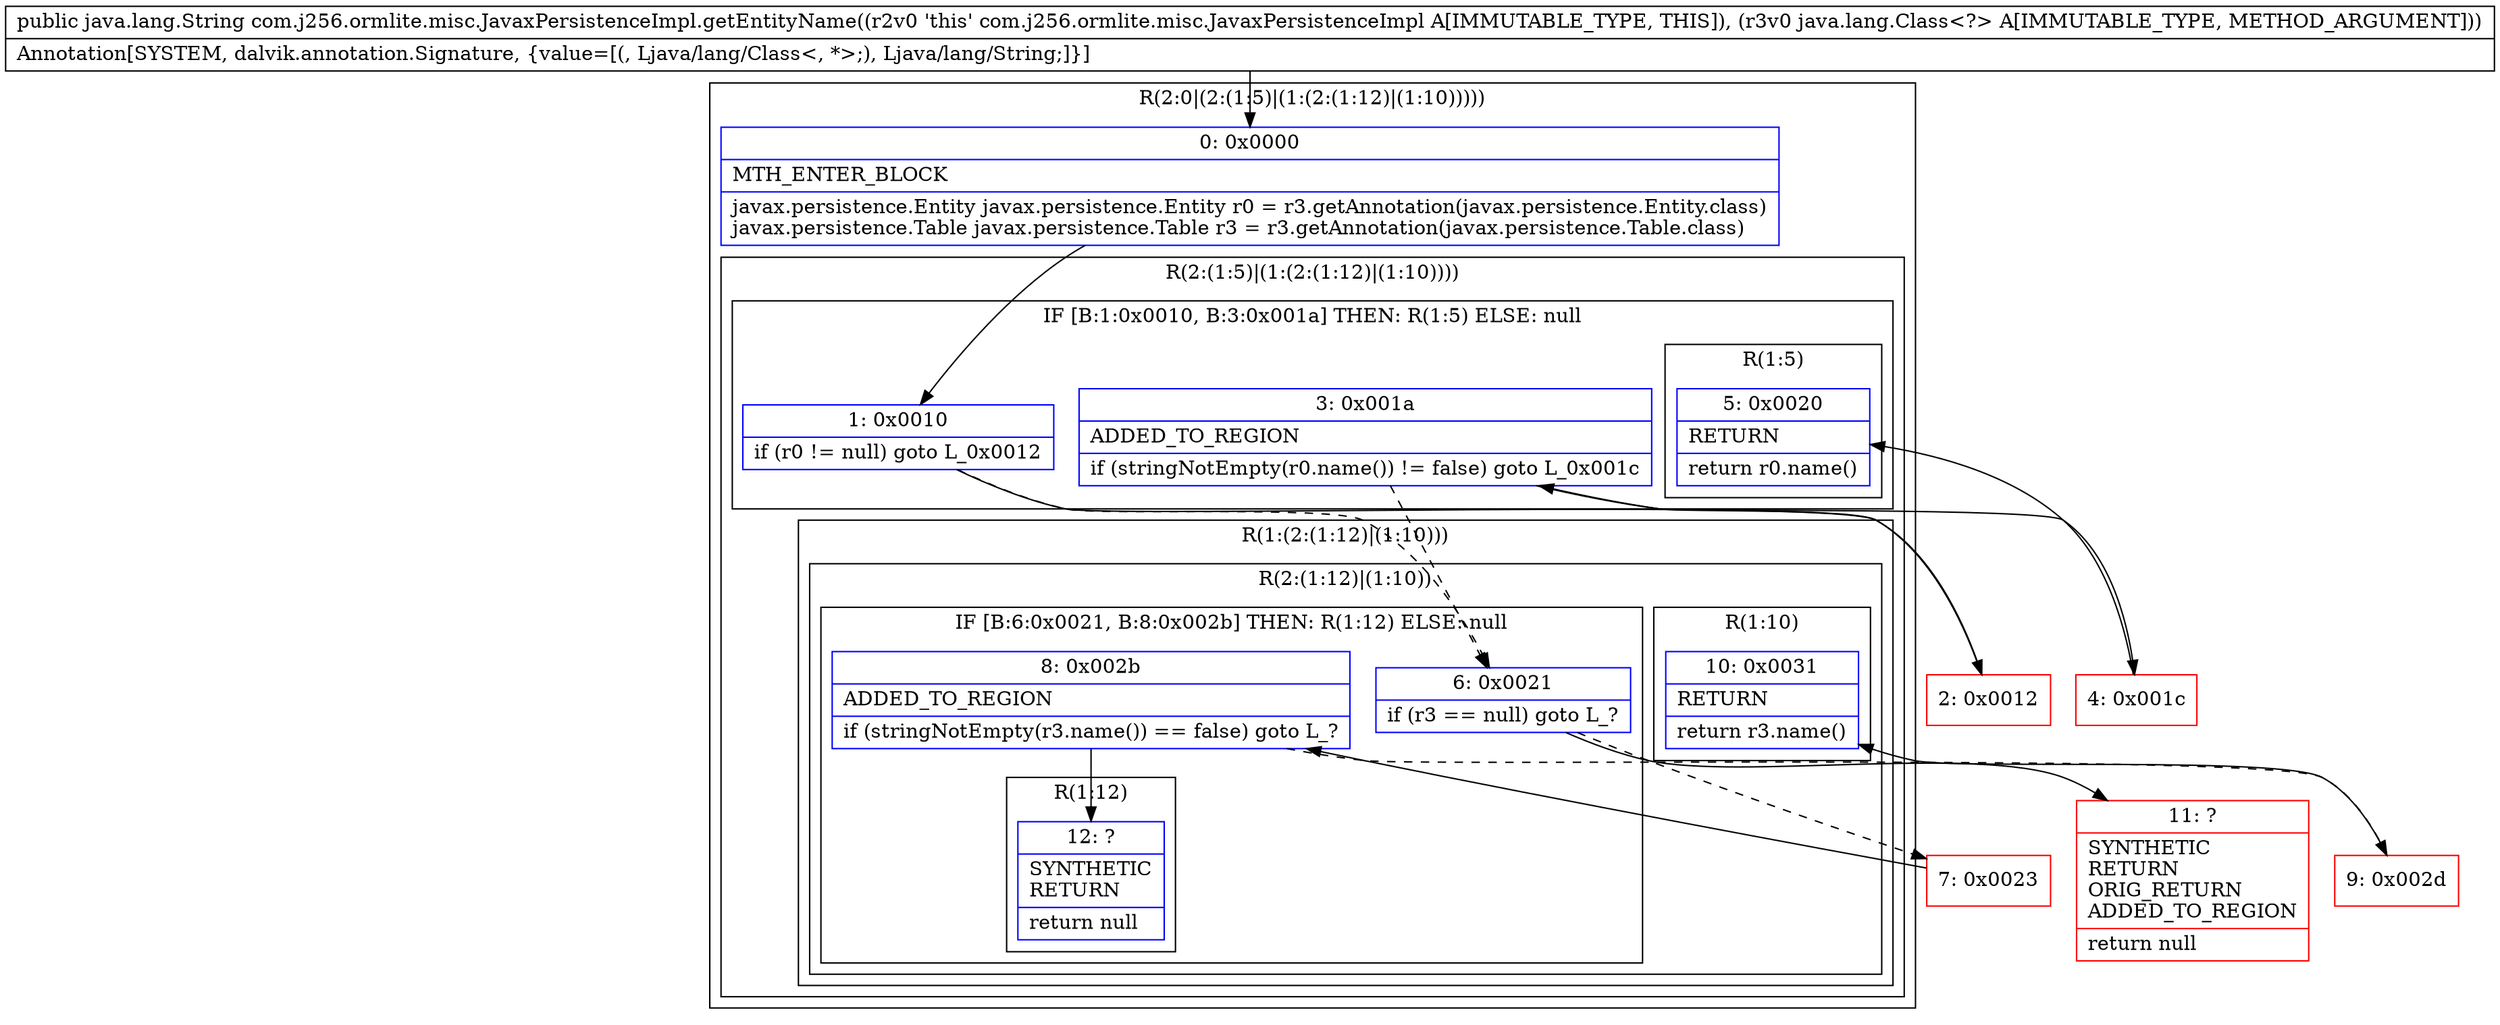 digraph "CFG forcom.j256.ormlite.misc.JavaxPersistenceImpl.getEntityName(Ljava\/lang\/Class;)Ljava\/lang\/String;" {
subgraph cluster_Region_1466810159 {
label = "R(2:0|(2:(1:5)|(1:(2:(1:12)|(1:10)))))";
node [shape=record,color=blue];
Node_0 [shape=record,label="{0\:\ 0x0000|MTH_ENTER_BLOCK\l|javax.persistence.Entity javax.persistence.Entity r0 = r3.getAnnotation(javax.persistence.Entity.class)\ljavax.persistence.Table javax.persistence.Table r3 = r3.getAnnotation(javax.persistence.Table.class)\l}"];
subgraph cluster_Region_402011554 {
label = "R(2:(1:5)|(1:(2:(1:12)|(1:10))))";
node [shape=record,color=blue];
subgraph cluster_IfRegion_1739099366 {
label = "IF [B:1:0x0010, B:3:0x001a] THEN: R(1:5) ELSE: null";
node [shape=record,color=blue];
Node_1 [shape=record,label="{1\:\ 0x0010|if (r0 != null) goto L_0x0012\l}"];
Node_3 [shape=record,label="{3\:\ 0x001a|ADDED_TO_REGION\l|if (stringNotEmpty(r0.name()) != false) goto L_0x001c\l}"];
subgraph cluster_Region_1570092565 {
label = "R(1:5)";
node [shape=record,color=blue];
Node_5 [shape=record,label="{5\:\ 0x0020|RETURN\l|return r0.name()\l}"];
}
}
subgraph cluster_Region_22125804 {
label = "R(1:(2:(1:12)|(1:10)))";
node [shape=record,color=blue];
subgraph cluster_Region_10118305 {
label = "R(2:(1:12)|(1:10))";
node [shape=record,color=blue];
subgraph cluster_IfRegion_2045122171 {
label = "IF [B:6:0x0021, B:8:0x002b] THEN: R(1:12) ELSE: null";
node [shape=record,color=blue];
Node_6 [shape=record,label="{6\:\ 0x0021|if (r3 == null) goto L_?\l}"];
Node_8 [shape=record,label="{8\:\ 0x002b|ADDED_TO_REGION\l|if (stringNotEmpty(r3.name()) == false) goto L_?\l}"];
subgraph cluster_Region_347502907 {
label = "R(1:12)";
node [shape=record,color=blue];
Node_12 [shape=record,label="{12\:\ ?|SYNTHETIC\lRETURN\l|return null\l}"];
}
}
subgraph cluster_Region_1137203887 {
label = "R(1:10)";
node [shape=record,color=blue];
Node_10 [shape=record,label="{10\:\ 0x0031|RETURN\l|return r3.name()\l}"];
}
}
}
}
}
Node_2 [shape=record,color=red,label="{2\:\ 0x0012}"];
Node_4 [shape=record,color=red,label="{4\:\ 0x001c}"];
Node_7 [shape=record,color=red,label="{7\:\ 0x0023}"];
Node_9 [shape=record,color=red,label="{9\:\ 0x002d}"];
Node_11 [shape=record,color=red,label="{11\:\ ?|SYNTHETIC\lRETURN\lORIG_RETURN\lADDED_TO_REGION\l|return null\l}"];
MethodNode[shape=record,label="{public java.lang.String com.j256.ormlite.misc.JavaxPersistenceImpl.getEntityName((r2v0 'this' com.j256.ormlite.misc.JavaxPersistenceImpl A[IMMUTABLE_TYPE, THIS]), (r3v0 java.lang.Class\<?\> A[IMMUTABLE_TYPE, METHOD_ARGUMENT]))  | Annotation[SYSTEM, dalvik.annotation.Signature, \{value=[(, Ljava\/lang\/Class\<, *\>;), Ljava\/lang\/String;]\}]\l}"];
MethodNode -> Node_0;
Node_0 -> Node_1;
Node_1 -> Node_2;
Node_1 -> Node_6[style=dashed];
Node_3 -> Node_4;
Node_3 -> Node_6[style=dashed];
Node_6 -> Node_7[style=dashed];
Node_6 -> Node_11;
Node_8 -> Node_9[style=dashed];
Node_8 -> Node_12;
Node_2 -> Node_3;
Node_4 -> Node_5;
Node_7 -> Node_8;
Node_9 -> Node_10;
}

